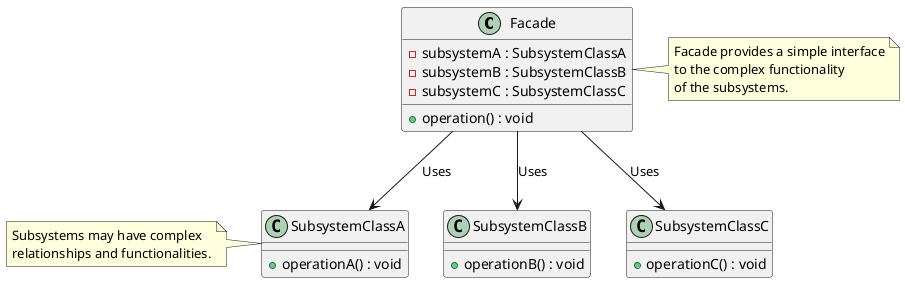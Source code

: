@startuml FacadePatternClassDiagram

class Facade {
  -subsystemA : SubsystemClassA
  -subsystemB : SubsystemClassB
  -subsystemC : SubsystemClassC
  +operation() : void
}

class SubsystemClassA {
  +operationA() : void
}
note left of SubsystemClassA
  Subsystems may have complex
  relationships and functionalities.
end note


class SubsystemClassB {
  +operationB() : void
}

class SubsystemClassC {
  +operationC() : void
}

Facade --> SubsystemClassA : Uses
Facade --> SubsystemClassB : Uses
Facade --> SubsystemClassC : Uses

note right of Facade
  Facade provides a simple interface
  to the complex functionality
  of the subsystems.
end note


@enduml
